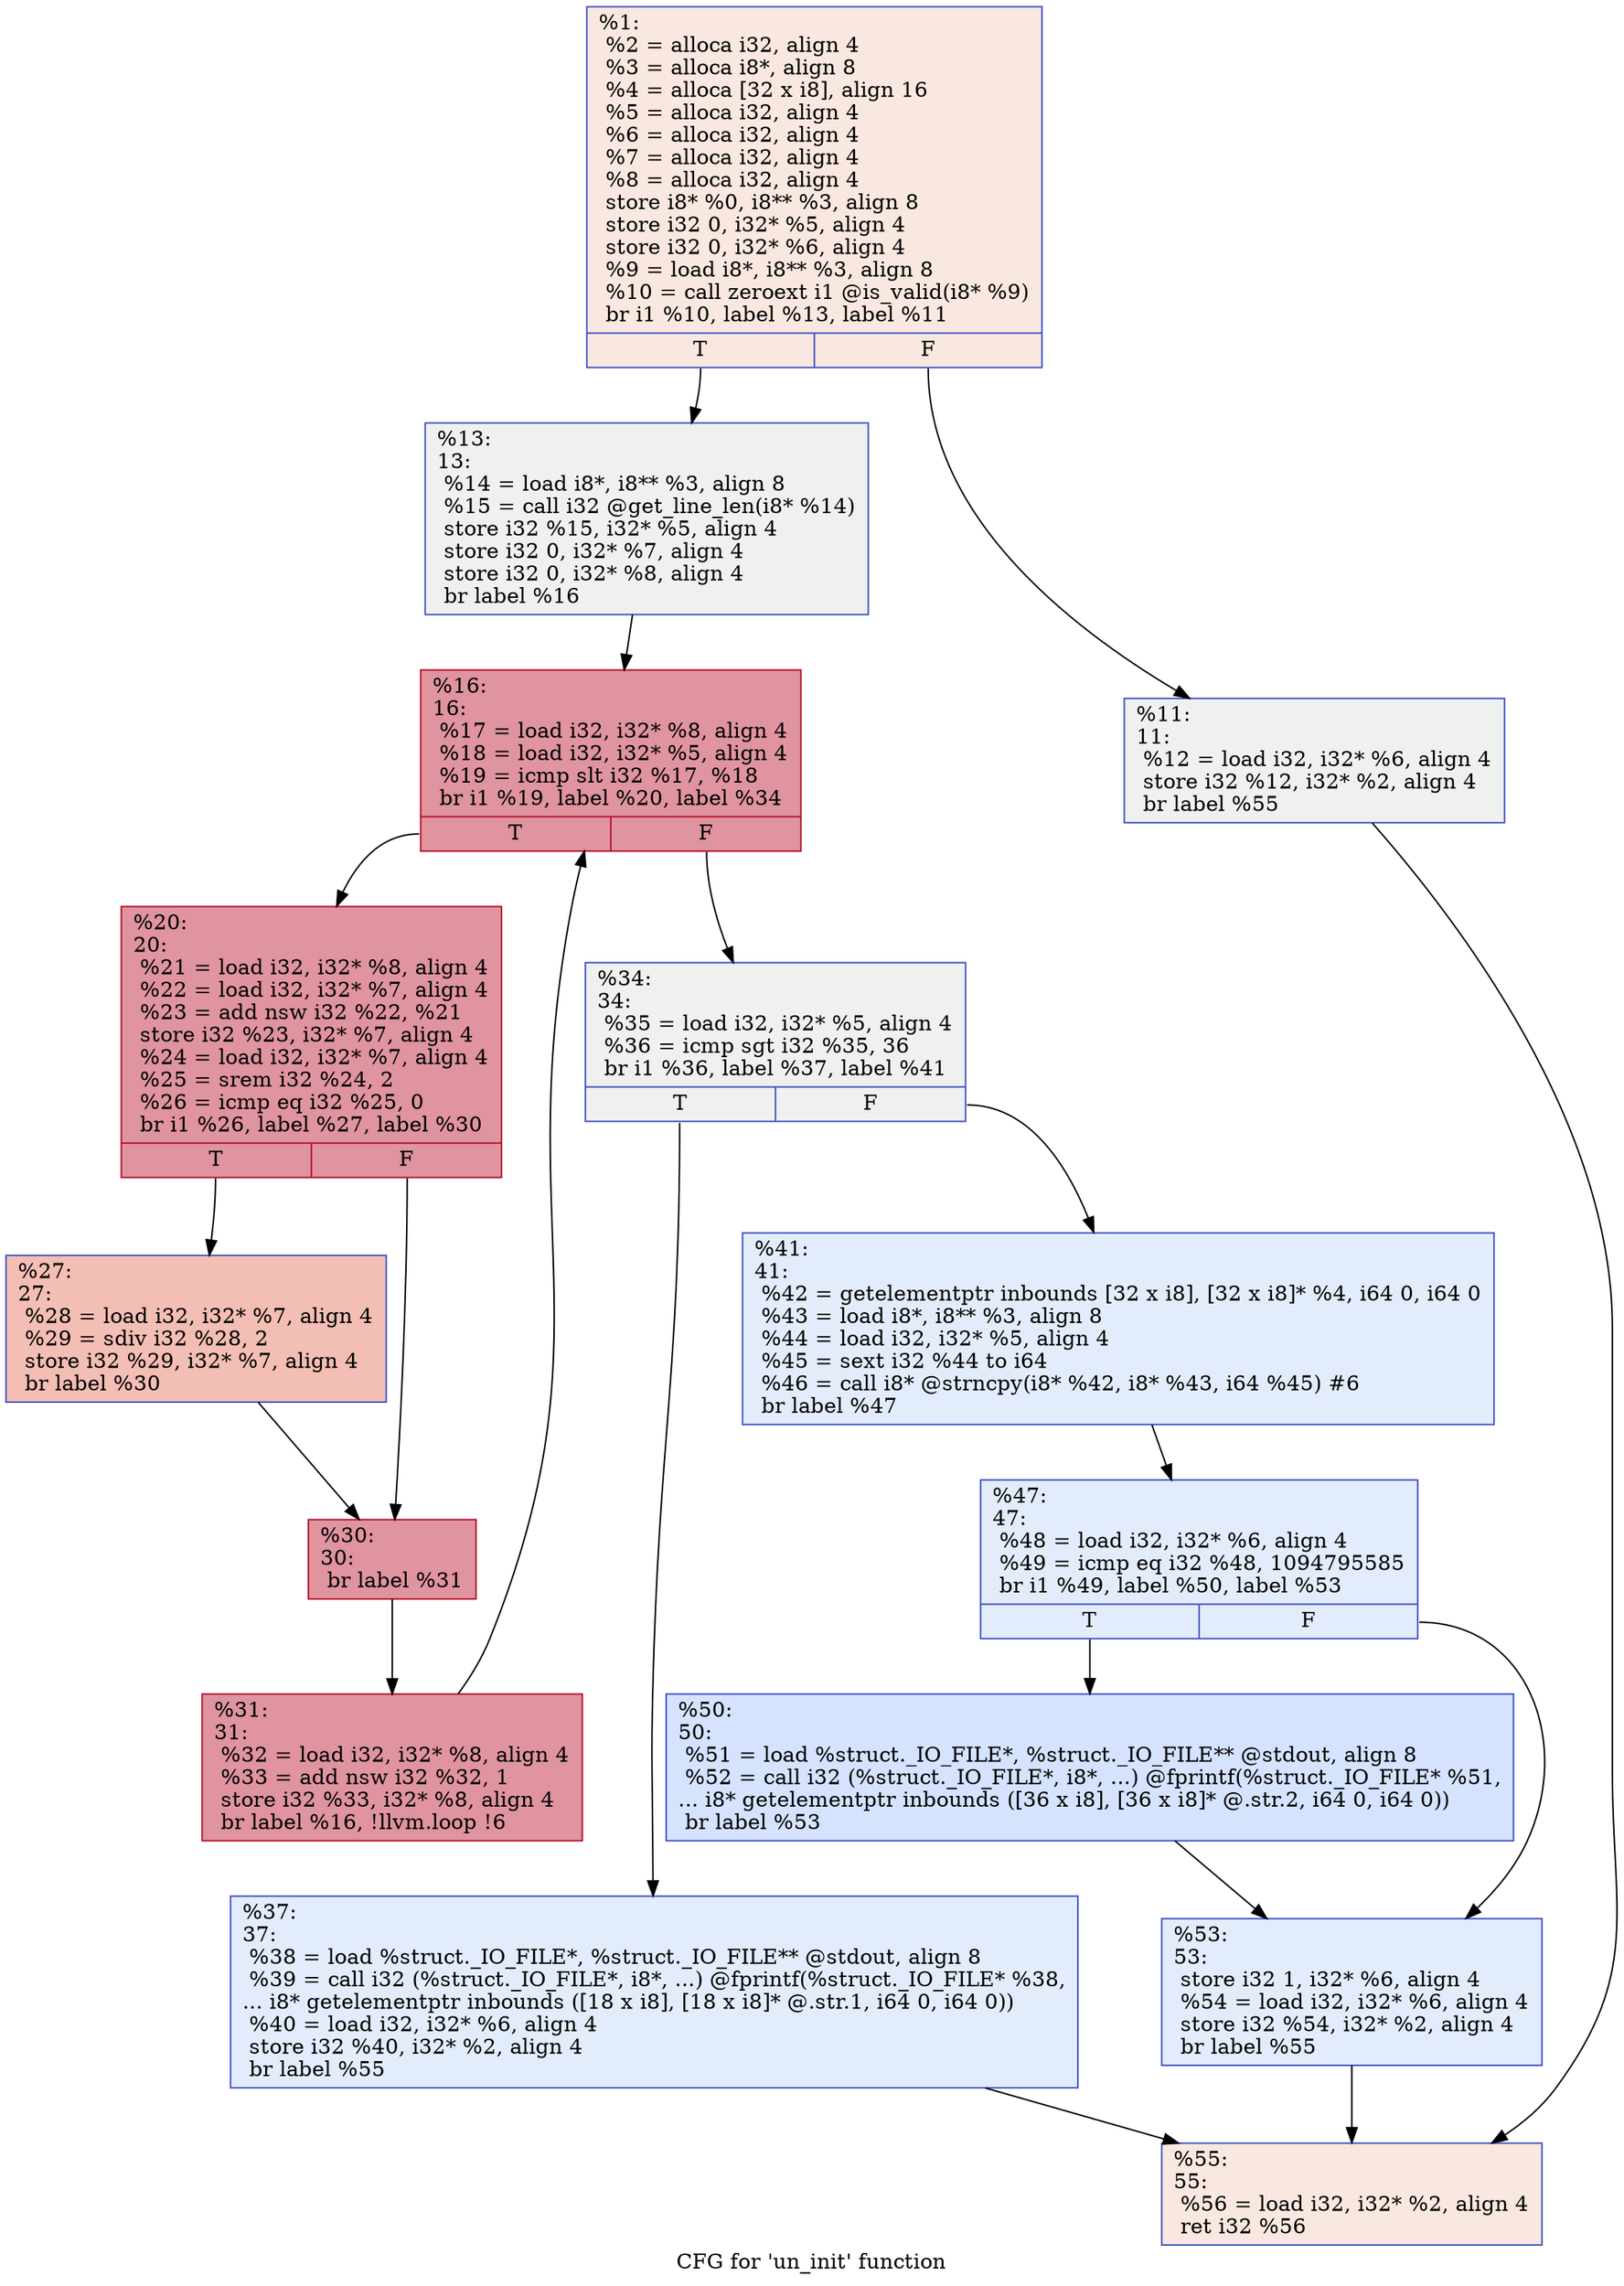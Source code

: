 digraph "CFG for 'un_init' function" {
	label="CFG for 'un_init' function";

	Node0x55ba8ad3de60 [shape=record,color="#3d50c3ff", style=filled, fillcolor="#f1ccb870",label="{%1:\l  %2 = alloca i32, align 4\l  %3 = alloca i8*, align 8\l  %4 = alloca [32 x i8], align 16\l  %5 = alloca i32, align 4\l  %6 = alloca i32, align 4\l  %7 = alloca i32, align 4\l  %8 = alloca i32, align 4\l  store i8* %0, i8** %3, align 8\l  store i32 0, i32* %5, align 4\l  store i32 0, i32* %6, align 4\l  %9 = load i8*, i8** %3, align 8\l  %10 = call zeroext i1 @is_valid(i8* %9)\l  br i1 %10, label %13, label %11\l|{<s0>T|<s1>F}}"];
	Node0x55ba8ad3de60:s0 -> Node0x55ba8ad3e590;
	Node0x55ba8ad3de60:s1 -> Node0x55ba8ad3e5e0;
	Node0x55ba8ad3e5e0 [shape=record,color="#3d50c3ff", style=filled, fillcolor="#dbdcde70",label="{%11:\l11:                                               \l  %12 = load i32, i32* %6, align 4\l  store i32 %12, i32* %2, align 4\l  br label %55\l}"];
	Node0x55ba8ad3e5e0 -> Node0x55ba8ad3e7e0;
	Node0x55ba8ad3e590 [shape=record,color="#3d50c3ff", style=filled, fillcolor="#dbdcde70",label="{%13:\l13:                                               \l  %14 = load i8*, i8** %3, align 8\l  %15 = call i32 @get_line_len(i8* %14)\l  store i32 %15, i32* %5, align 4\l  store i32 0, i32* %7, align 4\l  store i32 0, i32* %8, align 4\l  br label %16\l}"];
	Node0x55ba8ad3e590 -> Node0x55ba8ad3ebb0;
	Node0x55ba8ad3ebb0 [shape=record,color="#b70d28ff", style=filled, fillcolor="#b70d2870",label="{%16:\l16:                                               \l  %17 = load i32, i32* %8, align 4\l  %18 = load i32, i32* %5, align 4\l  %19 = icmp slt i32 %17, %18\l  br i1 %19, label %20, label %34\l|{<s0>T|<s1>F}}"];
	Node0x55ba8ad3ebb0:s0 -> Node0x55ba8ad3ed50;
	Node0x55ba8ad3ebb0:s1 -> Node0x55ba8ad3eda0;
	Node0x55ba8ad3ed50 [shape=record,color="#b70d28ff", style=filled, fillcolor="#b70d2870",label="{%20:\l20:                                               \l  %21 = load i32, i32* %8, align 4\l  %22 = load i32, i32* %7, align 4\l  %23 = add nsw i32 %22, %21\l  store i32 %23, i32* %7, align 4\l  %24 = load i32, i32* %7, align 4\l  %25 = srem i32 %24, 2\l  %26 = icmp eq i32 %25, 0\l  br i1 %26, label %27, label %30\l|{<s0>T|<s1>F}}"];
	Node0x55ba8ad3ed50:s0 -> Node0x55ba8ad3f270;
	Node0x55ba8ad3ed50:s1 -> Node0x55ba8ad3f2c0;
	Node0x55ba8ad3f270 [shape=record,color="#3d50c3ff", style=filled, fillcolor="#e36c5570",label="{%27:\l27:                                               \l  %28 = load i32, i32* %7, align 4\l  %29 = sdiv i32 %28, 2\l  store i32 %29, i32* %7, align 4\l  br label %30\l}"];
	Node0x55ba8ad3f270 -> Node0x55ba8ad3f2c0;
	Node0x55ba8ad3f2c0 [shape=record,color="#b70d28ff", style=filled, fillcolor="#b70d2870",label="{%30:\l30:                                               \l  br label %31\l}"];
	Node0x55ba8ad3f2c0 -> Node0x55ba8ad3f600;
	Node0x55ba8ad3f600 [shape=record,color="#b70d28ff", style=filled, fillcolor="#b70d2870",label="{%31:\l31:                                               \l  %32 = load i32, i32* %8, align 4\l  %33 = add nsw i32 %32, 1\l  store i32 %33, i32* %8, align 4\l  br label %16, !llvm.loop !6\l}"];
	Node0x55ba8ad3f600 -> Node0x55ba8ad3ebb0;
	Node0x55ba8ad3eda0 [shape=record,color="#3d50c3ff", style=filled, fillcolor="#dbdcde70",label="{%34:\l34:                                               \l  %35 = load i32, i32* %5, align 4\l  %36 = icmp sgt i32 %35, 36\l  br i1 %36, label %37, label %41\l|{<s0>T|<s1>F}}"];
	Node0x55ba8ad3eda0:s0 -> Node0x55ba8ad40660;
	Node0x55ba8ad3eda0:s1 -> Node0x55ba8ad406b0;
	Node0x55ba8ad40660 [shape=record,color="#3d50c3ff", style=filled, fillcolor="#bfd3f670",label="{%37:\l37:                                               \l  %38 = load %struct._IO_FILE*, %struct._IO_FILE** @stdout, align 8\l  %39 = call i32 (%struct._IO_FILE*, i8*, ...) @fprintf(%struct._IO_FILE* %38,\l... i8* getelementptr inbounds ([18 x i8], [18 x i8]* @.str.1, i64 0, i64 0))\l  %40 = load i32, i32* %6, align 4\l  store i32 %40, i32* %2, align 4\l  br label %55\l}"];
	Node0x55ba8ad40660 -> Node0x55ba8ad3e7e0;
	Node0x55ba8ad406b0 [shape=record,color="#3d50c3ff", style=filled, fillcolor="#bfd3f670",label="{%41:\l41:                                               \l  %42 = getelementptr inbounds [32 x i8], [32 x i8]* %4, i64 0, i64 0\l  %43 = load i8*, i8** %3, align 8\l  %44 = load i32, i32* %5, align 4\l  %45 = sext i32 %44 to i64\l  %46 = call i8* @strncpy(i8* %42, i8* %43, i64 %45) #6\l  br label %47\l}"];
	Node0x55ba8ad406b0 -> Node0x55ba8ad40ff0;
	Node0x55ba8ad40ff0 [shape=record,color="#3d50c3ff", style=filled, fillcolor="#bfd3f670",label="{%47:\l47:                                               \l  %48 = load i32, i32* %6, align 4\l  %49 = icmp eq i32 %48, 1094795585\l  br i1 %49, label %50, label %53\l|{<s0>T|<s1>F}}"];
	Node0x55ba8ad40ff0:s0 -> Node0x55ba8ad411e0;
	Node0x55ba8ad40ff0:s1 -> Node0x55ba8ad41230;
	Node0x55ba8ad411e0 [shape=record,color="#3d50c3ff", style=filled, fillcolor="#a1c0ff70",label="{%50:\l50:                                               \l  %51 = load %struct._IO_FILE*, %struct._IO_FILE** @stdout, align 8\l  %52 = call i32 (%struct._IO_FILE*, i8*, ...) @fprintf(%struct._IO_FILE* %51,\l... i8* getelementptr inbounds ([36 x i8], [36 x i8]* @.str.2, i64 0, i64 0))\l  br label %53\l}"];
	Node0x55ba8ad411e0 -> Node0x55ba8ad41230;
	Node0x55ba8ad41230 [shape=record,color="#3d50c3ff", style=filled, fillcolor="#bfd3f670",label="{%53:\l53:                                               \l  store i32 1, i32* %6, align 4\l  %54 = load i32, i32* %6, align 4\l  store i32 %54, i32* %2, align 4\l  br label %55\l}"];
	Node0x55ba8ad41230 -> Node0x55ba8ad3e7e0;
	Node0x55ba8ad3e7e0 [shape=record,color="#3d50c3ff", style=filled, fillcolor="#f1ccb870",label="{%55:\l55:                                               \l  %56 = load i32, i32* %2, align 4\l  ret i32 %56\l}"];
}
